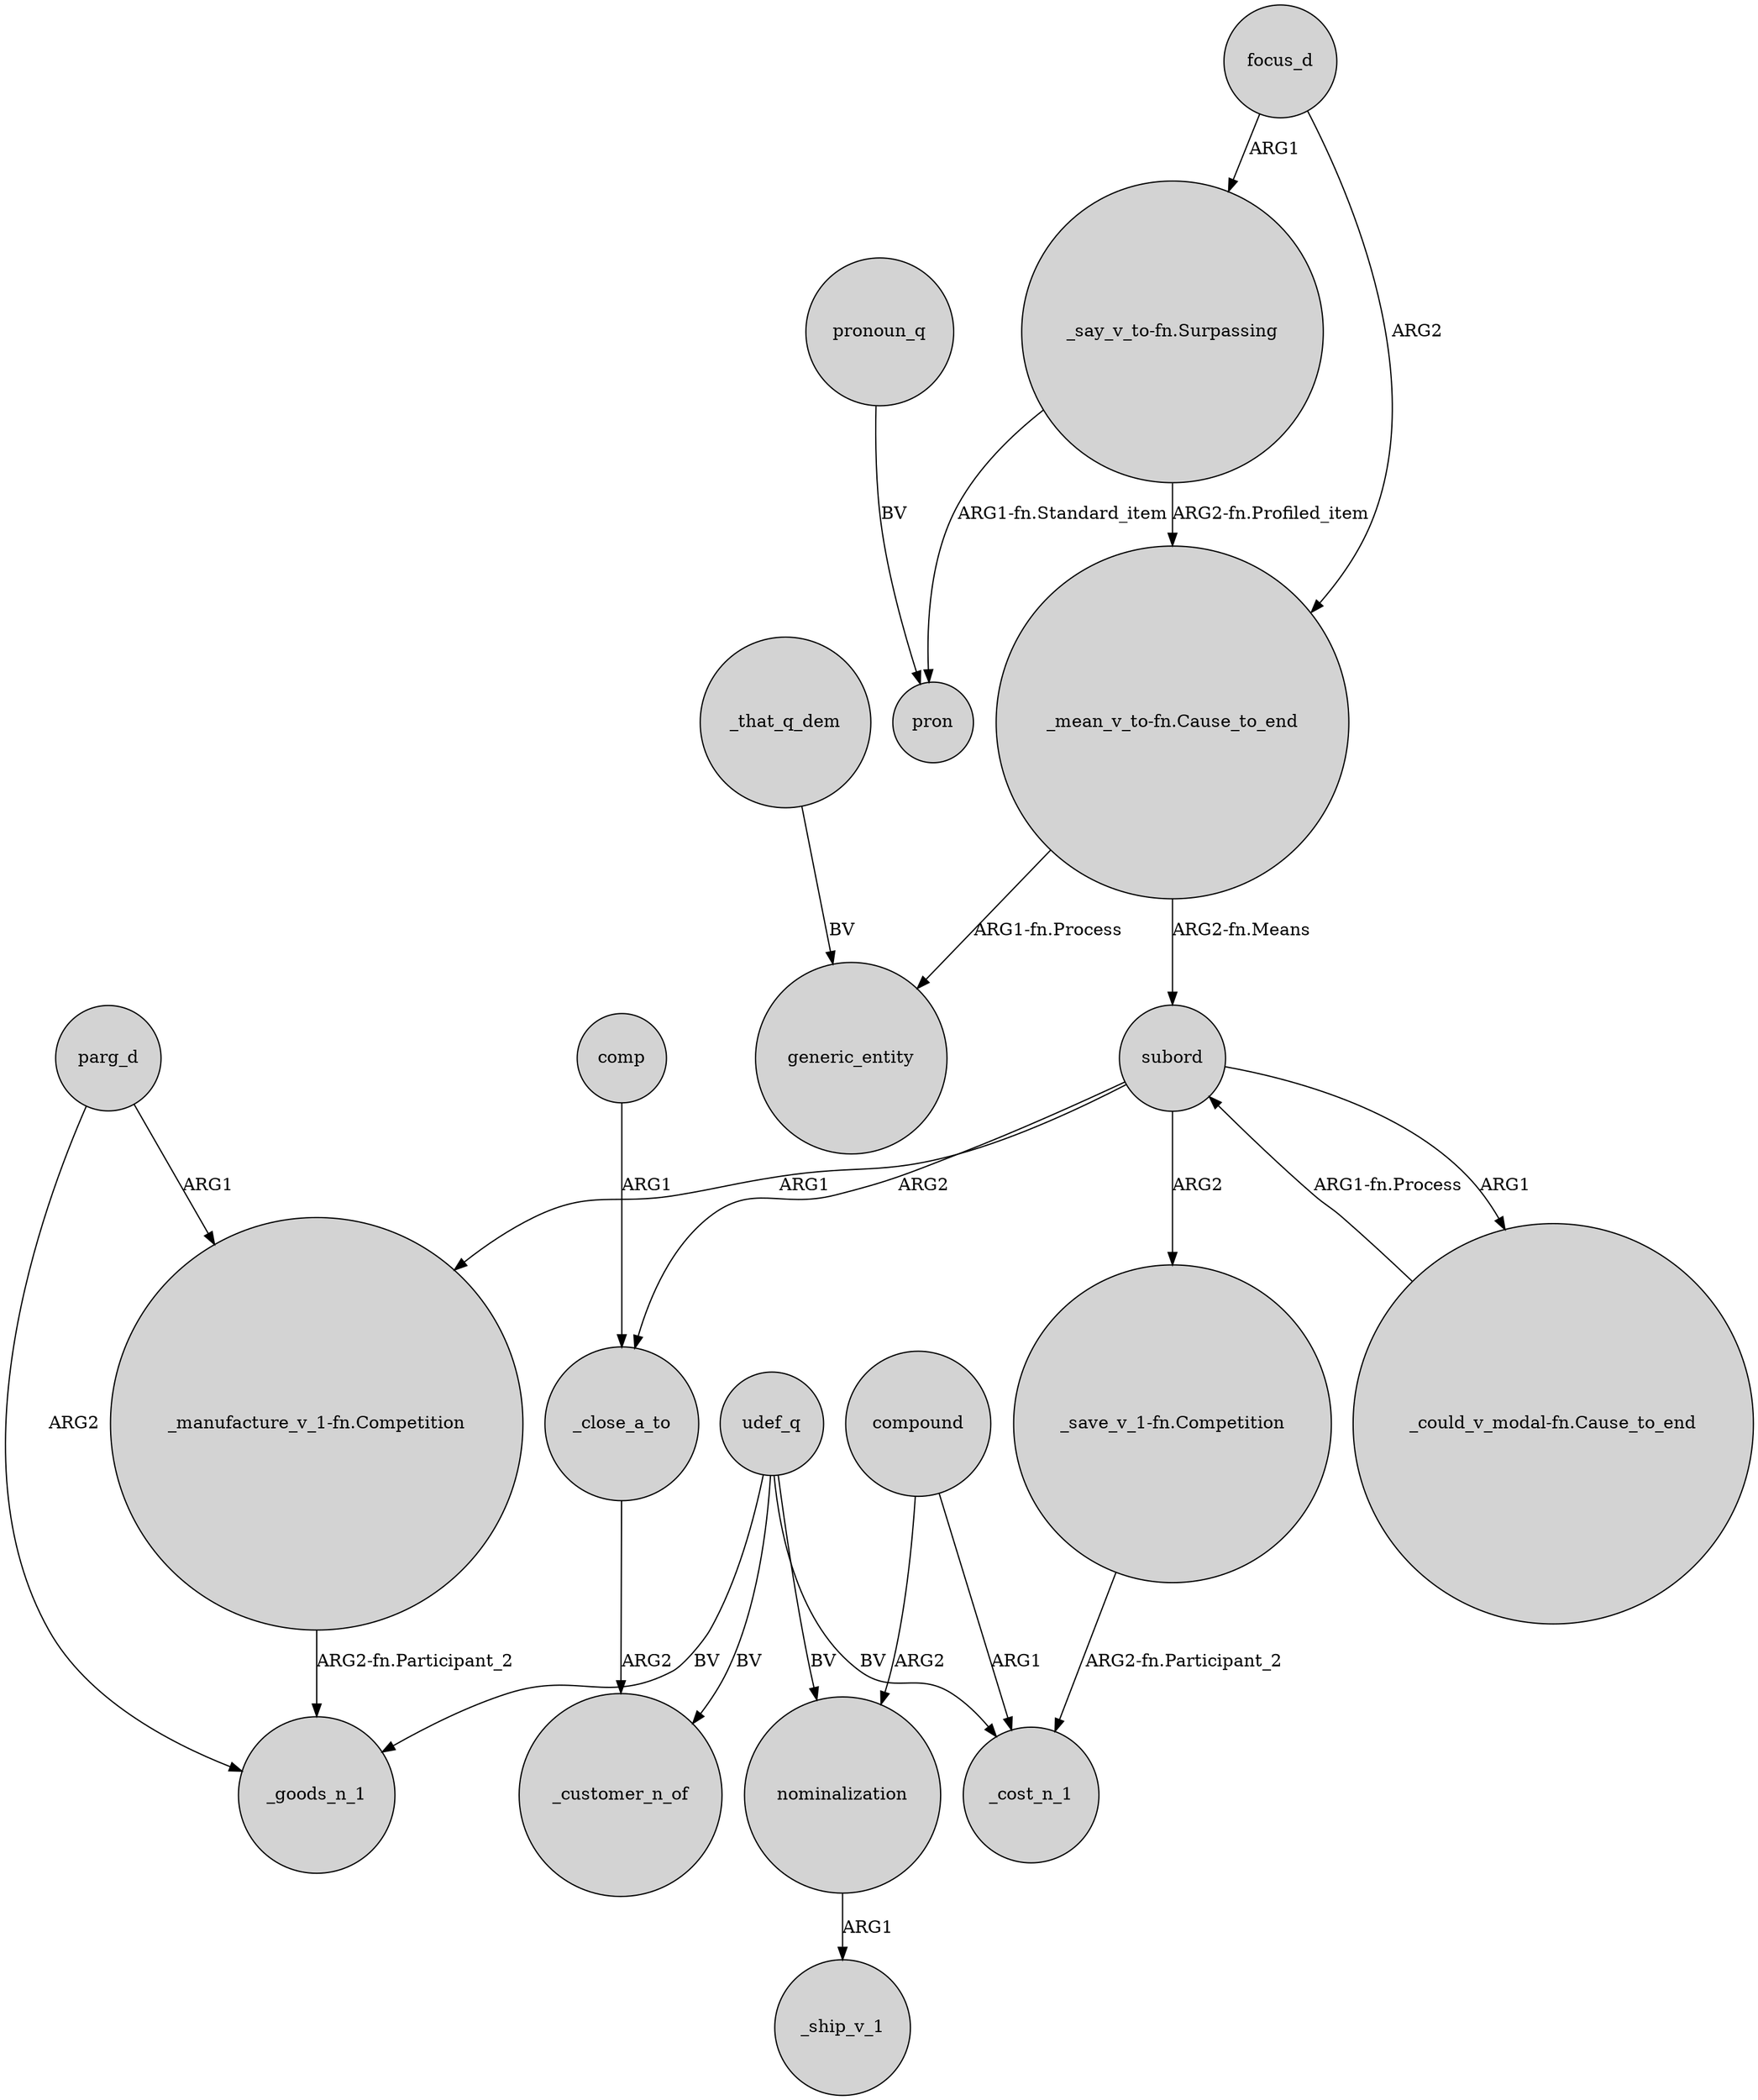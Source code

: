 digraph {
	node [shape=circle style=filled]
	subord -> "_manufacture_v_1-fn.Competition" [label=ARG1]
	_close_a_to -> _customer_n_of [label=ARG2]
	"_save_v_1-fn.Competition" -> _cost_n_1 [label="ARG2-fn.Participant_2"]
	udef_q -> nominalization [label=BV]
	subord -> "_save_v_1-fn.Competition" [label=ARG2]
	subord -> "_could_v_modal-fn.Cause_to_end" [label=ARG1]
	comp -> _close_a_to [label=ARG1]
	"_mean_v_to-fn.Cause_to_end" -> subord [label="ARG2-fn.Means"]
	compound -> nominalization [label=ARG2]
	nominalization -> _ship_v_1 [label=ARG1]
	subord -> _close_a_to [label=ARG2]
	pronoun_q -> pron [label=BV]
	parg_d -> "_manufacture_v_1-fn.Competition" [label=ARG1]
	"_could_v_modal-fn.Cause_to_end" -> subord [label="ARG1-fn.Process"]
	parg_d -> _goods_n_1 [label=ARG2]
	udef_q -> _goods_n_1 [label=BV]
	"_say_v_to-fn.Surpassing" -> "_mean_v_to-fn.Cause_to_end" [label="ARG2-fn.Profiled_item"]
	udef_q -> _customer_n_of [label=BV]
	focus_d -> "_say_v_to-fn.Surpassing" [label=ARG1]
	"_mean_v_to-fn.Cause_to_end" -> generic_entity [label="ARG1-fn.Process"]
	compound -> _cost_n_1 [label=ARG1]
	_that_q_dem -> generic_entity [label=BV]
	"_manufacture_v_1-fn.Competition" -> _goods_n_1 [label="ARG2-fn.Participant_2"]
	udef_q -> _cost_n_1 [label=BV]
	"_say_v_to-fn.Surpassing" -> pron [label="ARG1-fn.Standard_item"]
	focus_d -> "_mean_v_to-fn.Cause_to_end" [label=ARG2]
}
